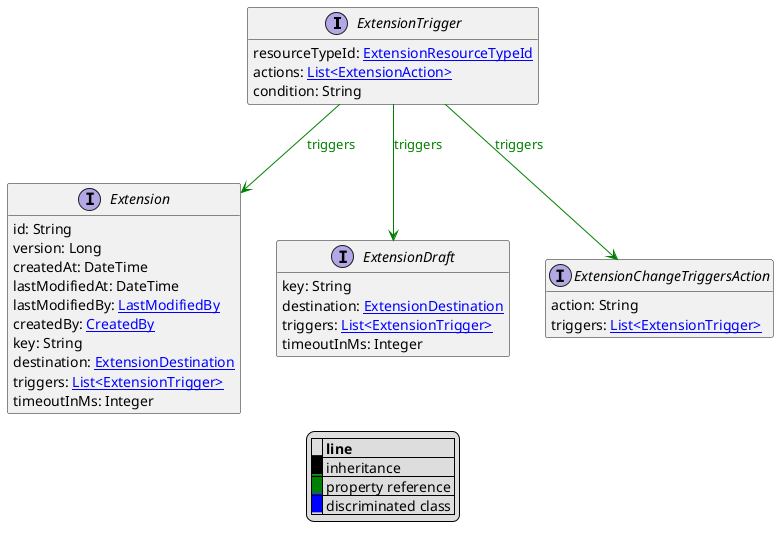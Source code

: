 @startuml

hide empty fields
hide empty methods
legend
|= |= line |
|<back:black>   </back>| inheritance |
|<back:green>   </back>| property reference |
|<back:blue>   </back>| discriminated class |
endlegend
interface ExtensionTrigger [[ExtensionTrigger.svg]]  {
    resourceTypeId: [[ExtensionResourceTypeId.svg ExtensionResourceTypeId]]
    actions: [[ExtensionAction.svg List<ExtensionAction>]]
    condition: String
}



interface Extension [[Extension.svg]]  {
    id: String
    version: Long
    createdAt: DateTime
    lastModifiedAt: DateTime
    lastModifiedBy: [[LastModifiedBy.svg LastModifiedBy]]
    createdBy: [[CreatedBy.svg CreatedBy]]
    key: String
    destination: [[ExtensionDestination.svg ExtensionDestination]]
    triggers: [[ExtensionTrigger.svg List<ExtensionTrigger>]]
    timeoutInMs: Integer
}
interface ExtensionDraft [[ExtensionDraft.svg]]  {
    key: String
    destination: [[ExtensionDestination.svg ExtensionDestination]]
    triggers: [[ExtensionTrigger.svg List<ExtensionTrigger>]]
    timeoutInMs: Integer
}
interface ExtensionChangeTriggersAction [[ExtensionChangeTriggersAction.svg]]  {
    action: String
    triggers: [[ExtensionTrigger.svg List<ExtensionTrigger>]]
}

ExtensionTrigger --> Extension #green;text:green : "triggers"
ExtensionTrigger --> ExtensionDraft #green;text:green : "triggers"
ExtensionTrigger --> ExtensionChangeTriggersAction #green;text:green : "triggers"
@enduml

